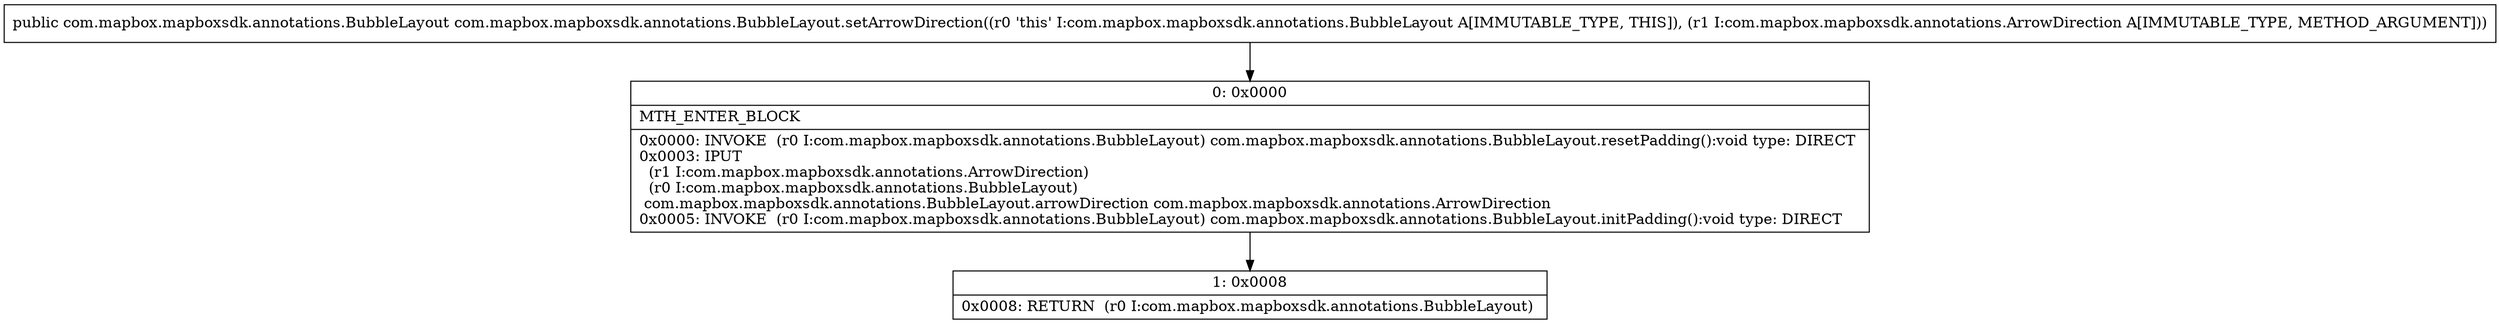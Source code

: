 digraph "CFG forcom.mapbox.mapboxsdk.annotations.BubbleLayout.setArrowDirection(Lcom\/mapbox\/mapboxsdk\/annotations\/ArrowDirection;)Lcom\/mapbox\/mapboxsdk\/annotations\/BubbleLayout;" {
Node_0 [shape=record,label="{0\:\ 0x0000|MTH_ENTER_BLOCK\l|0x0000: INVOKE  (r0 I:com.mapbox.mapboxsdk.annotations.BubbleLayout) com.mapbox.mapboxsdk.annotations.BubbleLayout.resetPadding():void type: DIRECT \l0x0003: IPUT  \l  (r1 I:com.mapbox.mapboxsdk.annotations.ArrowDirection)\l  (r0 I:com.mapbox.mapboxsdk.annotations.BubbleLayout)\l com.mapbox.mapboxsdk.annotations.BubbleLayout.arrowDirection com.mapbox.mapboxsdk.annotations.ArrowDirection \l0x0005: INVOKE  (r0 I:com.mapbox.mapboxsdk.annotations.BubbleLayout) com.mapbox.mapboxsdk.annotations.BubbleLayout.initPadding():void type: DIRECT \l}"];
Node_1 [shape=record,label="{1\:\ 0x0008|0x0008: RETURN  (r0 I:com.mapbox.mapboxsdk.annotations.BubbleLayout) \l}"];
MethodNode[shape=record,label="{public com.mapbox.mapboxsdk.annotations.BubbleLayout com.mapbox.mapboxsdk.annotations.BubbleLayout.setArrowDirection((r0 'this' I:com.mapbox.mapboxsdk.annotations.BubbleLayout A[IMMUTABLE_TYPE, THIS]), (r1 I:com.mapbox.mapboxsdk.annotations.ArrowDirection A[IMMUTABLE_TYPE, METHOD_ARGUMENT])) }"];
MethodNode -> Node_0;
Node_0 -> Node_1;
}

